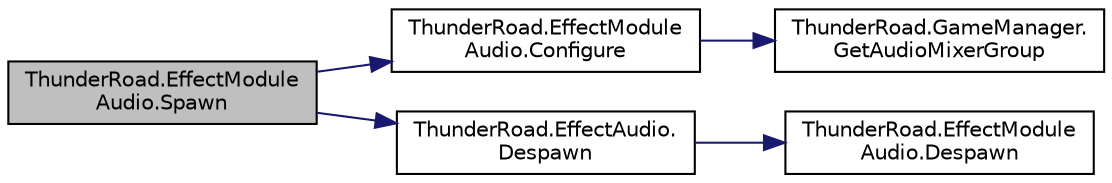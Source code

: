 digraph "ThunderRoad.EffectModuleAudio.Spawn"
{
 // LATEX_PDF_SIZE
  edge [fontname="Helvetica",fontsize="10",labelfontname="Helvetica",labelfontsize="10"];
  node [fontname="Helvetica",fontsize="10",shape=record];
  rankdir="LR";
  Node1 [label="ThunderRoad.EffectModule\lAudio.Spawn",height=0.2,width=0.4,color="black", fillcolor="grey75", style="filled", fontcolor="black",tooltip="Spawns the specified effect data."];
  Node1 -> Node2 [color="midnightblue",fontsize="10",style="solid",fontname="Helvetica"];
  Node2 [label="ThunderRoad.EffectModule\lAudio.Configure",height=0.2,width=0.4,color="black", fillcolor="white", style="filled",URL="$class_thunder_road_1_1_effect_module_audio.html#a8085443405c9487de05bda4d9df160a3",tooltip="Configures the specified effect audio."];
  Node2 -> Node3 [color="midnightblue",fontsize="10",style="solid",fontname="Helvetica"];
  Node3 [label="ThunderRoad.GameManager.\lGetAudioMixerGroup",height=0.2,width=0.4,color="black", fillcolor="white", style="filled",URL="$class_thunder_road_1_1_game_manager.html#a77a132fd536a364cb8a256629800be5b",tooltip="Gets the audio mixer group."];
  Node1 -> Node4 [color="midnightblue",fontsize="10",style="solid",fontname="Helvetica"];
  Node4 [label="ThunderRoad.EffectAudio.\lDespawn",height=0.2,width=0.4,color="black", fillcolor="white", style="filled",URL="$class_thunder_road_1_1_effect_audio.html#a4568d28d6037c57ddb653c6941e1ca5c",tooltip="Despawns this instance."];
  Node4 -> Node5 [color="midnightblue",fontsize="10",style="solid",fontname="Helvetica"];
  Node5 [label="ThunderRoad.EffectModule\lAudio.Despawn",height=0.2,width=0.4,color="black", fillcolor="white", style="filled",URL="$class_thunder_road_1_1_effect_module_audio.html#a208be23096b060fc9401348a1b0de268",tooltip="Despawns the specified effect."];
}
